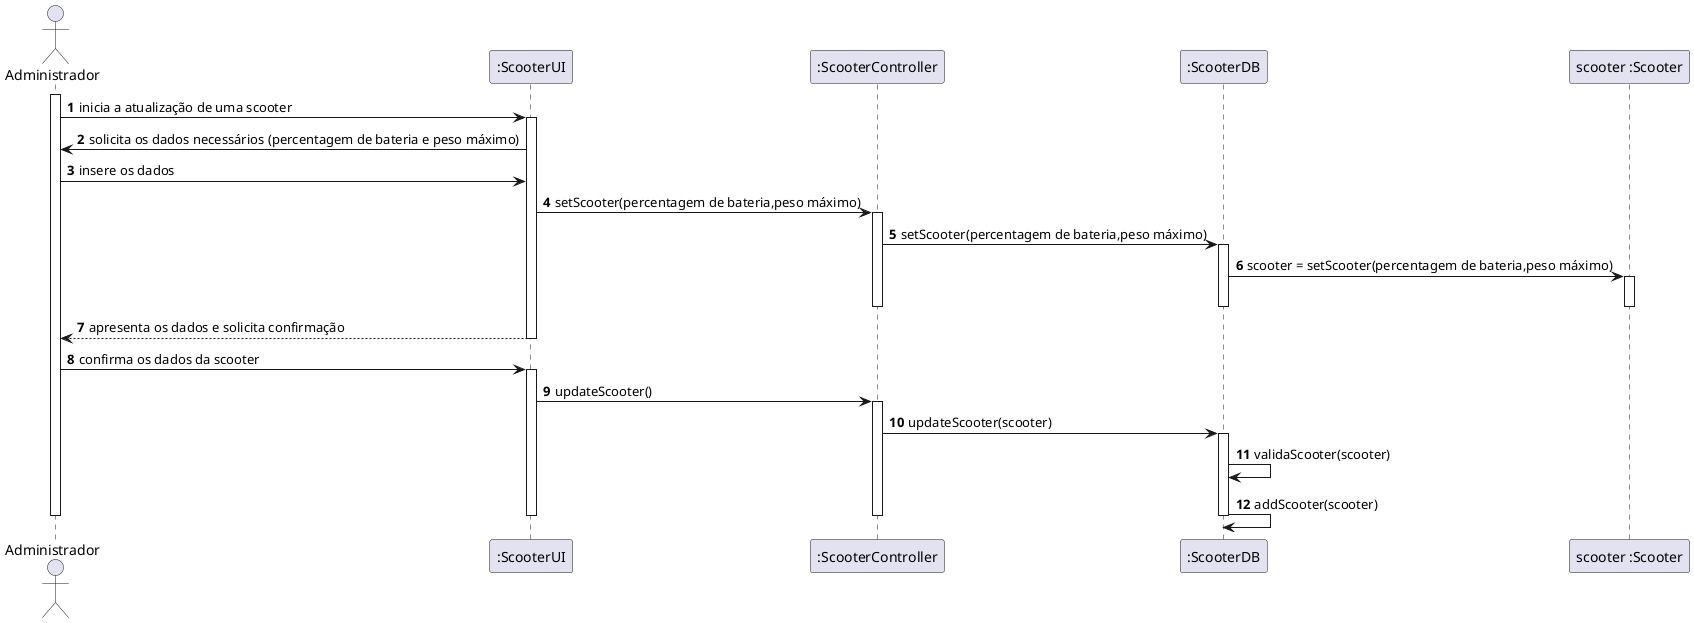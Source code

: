 @startuml
autonumber

actor "Administrador" as ADMIN

participant ":ScooterUI" as UI
participant ":ScooterController" as CTRL
participant ":ScooterDB" as SCHL
participant "scooter :Scooter" as SCOOT


activate ADMIN
ADMIN -> UI : inicia a atualização de uma scooter
activate UI
UI -> ADMIN : solicita os dados necessários (percentagem de bateria e peso máximo)
ADMIN -> UI : insere os dados 
UI -> CTRL : setScooter(percentagem de bateria,peso máximo)
activate CTRL
CTRL -> SCHL : setScooter(percentagem de bateria,peso máximo)
activate SCHL
SCHL -> SCOOT : scooter = setScooter(percentagem de bateria,peso máximo)
activate SCOOT 
deactivate SCOOT
deactivate SCHL
deactivate CTRL
  
UI --> ADMIN : apresenta os dados e solicita confirmação
deactivate UI

ADMIN -> UI : confirma os dados da scooter
activate UI 
UI -> CTRL : updateScooter()
activate CTRL
CTRL -> SCHL : updateScooter(scooter)
activate SCHL
SCHL -> SCHL : validaScooter(scooter)
SCHL -> SCHL : addScooter(scooter)
deactivate SCHL
deactivate CTRL
deactivate UI
deactivate ADMIN

@enduml
